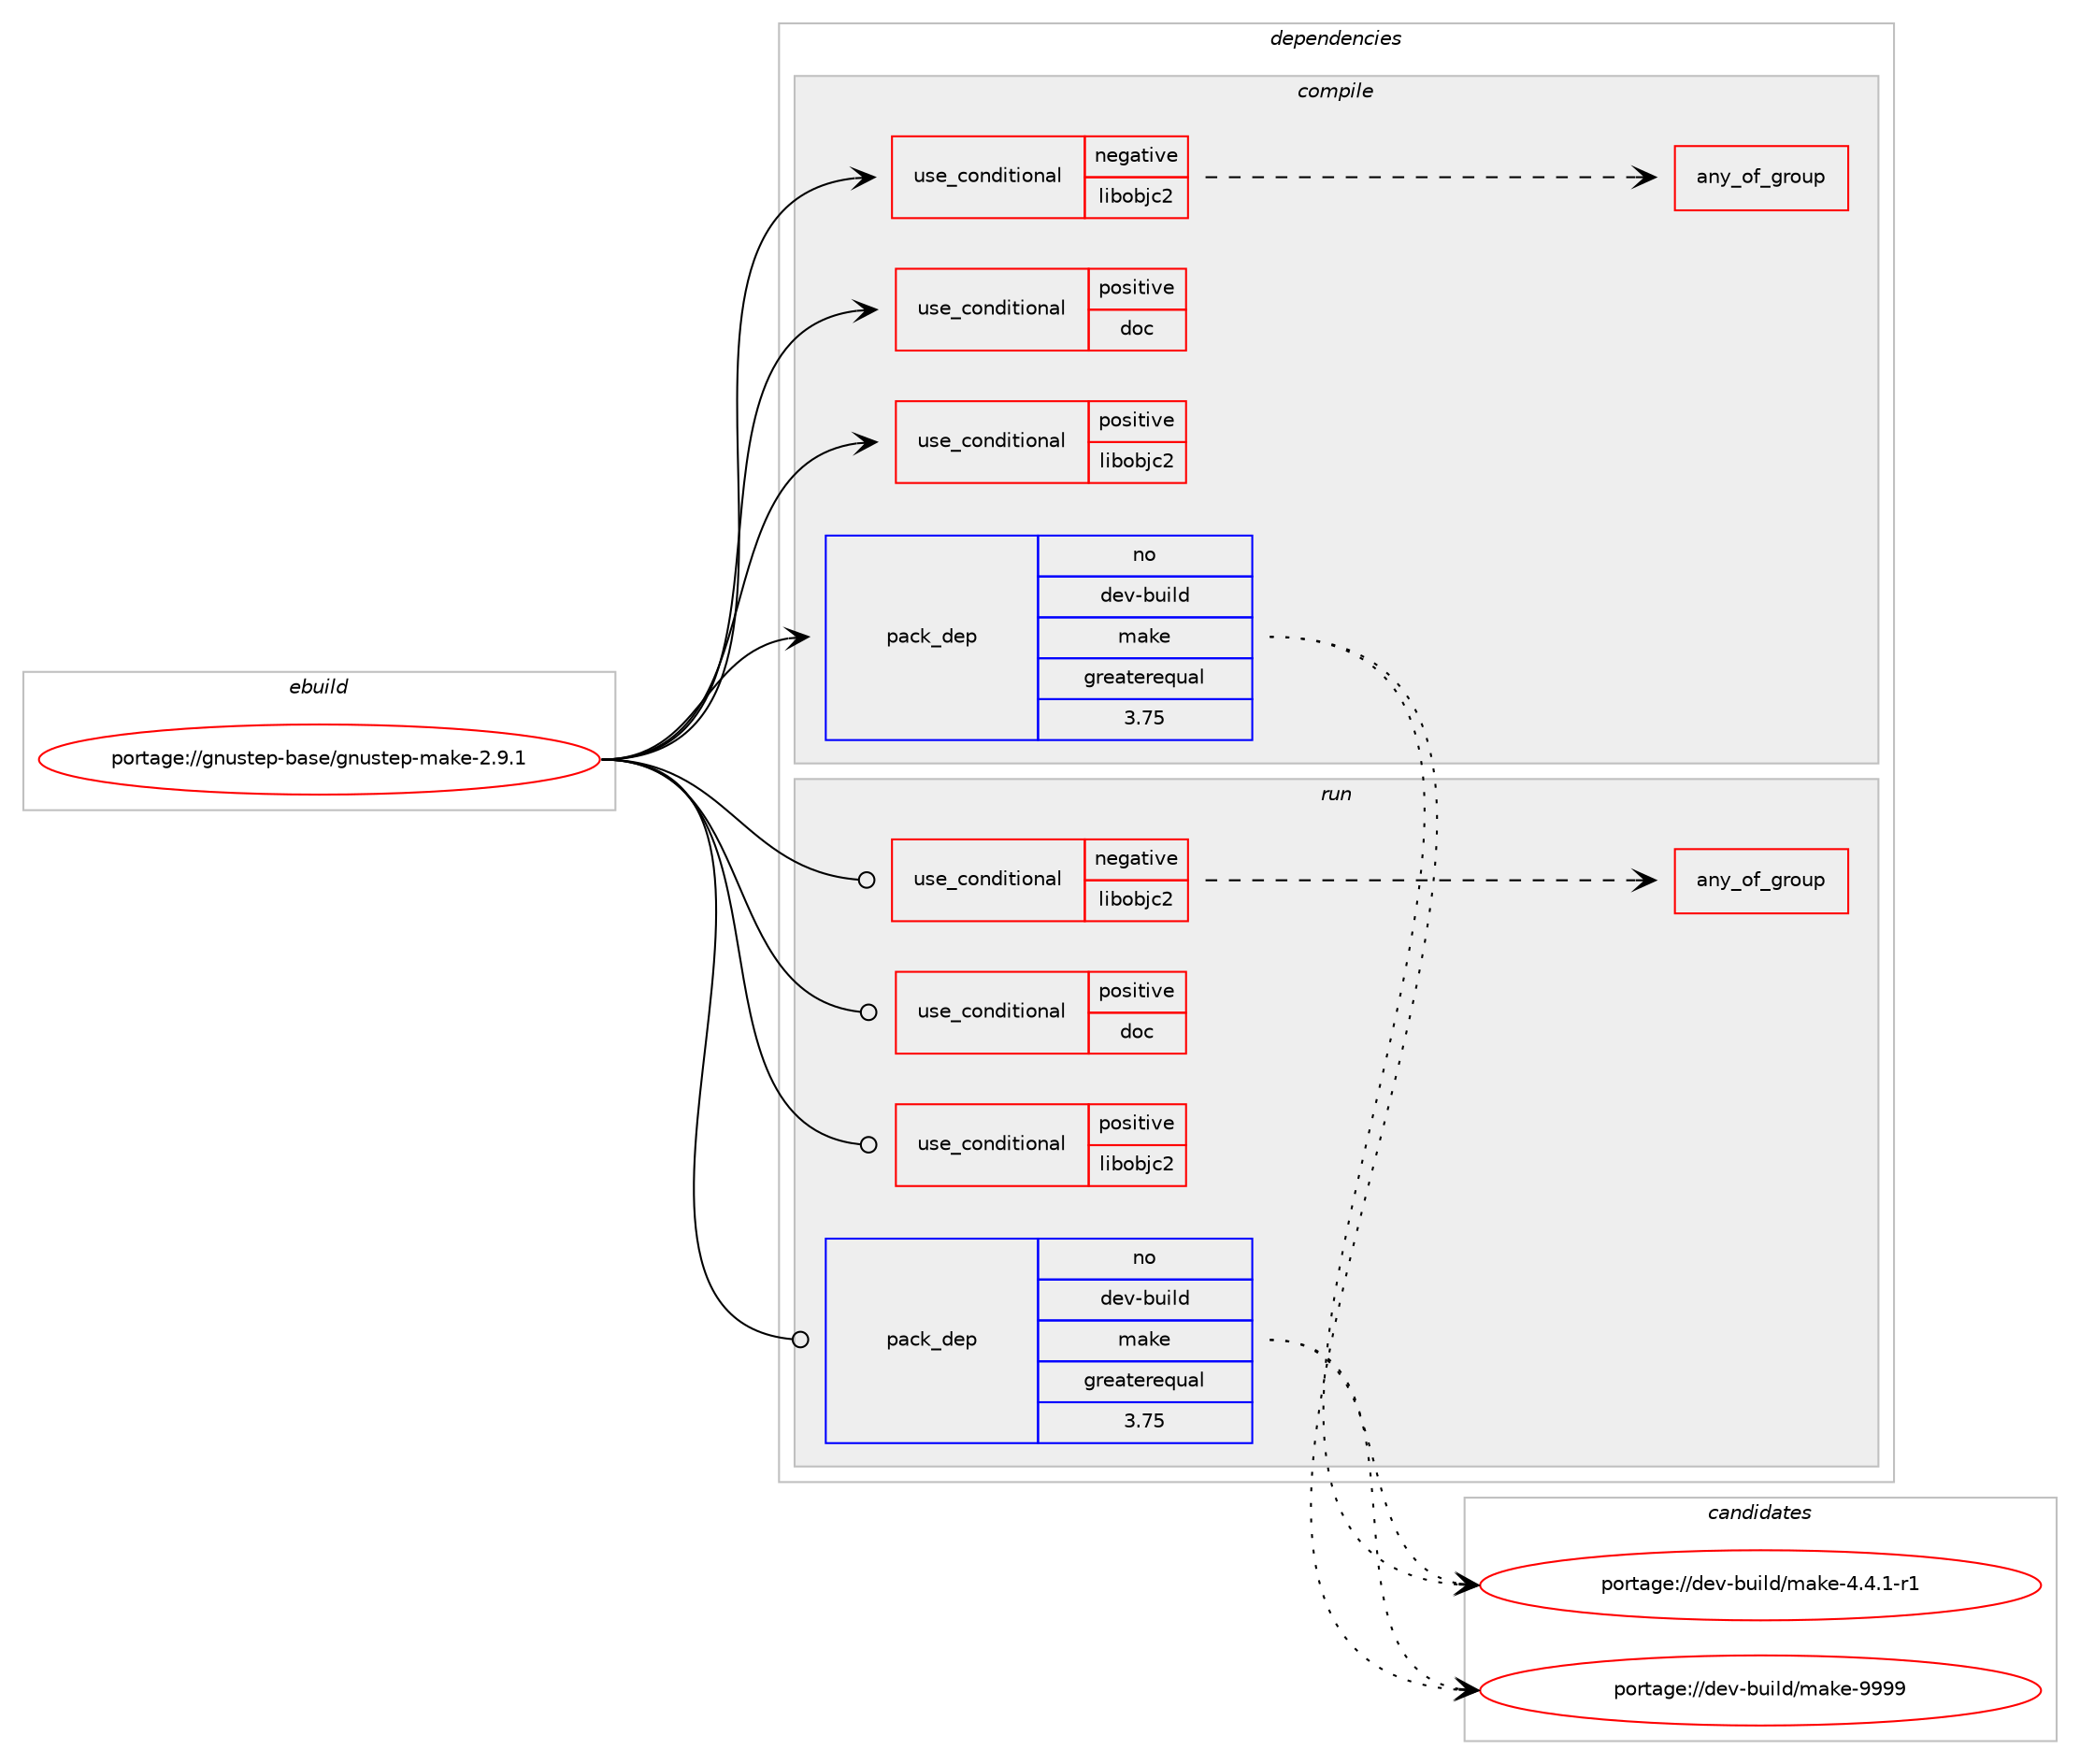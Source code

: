 digraph prolog {

# *************
# Graph options
# *************

newrank=true;
concentrate=true;
compound=true;
graph [rankdir=LR,fontname=Helvetica,fontsize=10,ranksep=1.5];#, ranksep=2.5, nodesep=0.2];
edge  [arrowhead=vee];
node  [fontname=Helvetica,fontsize=10];

# **********
# The ebuild
# **********

subgraph cluster_leftcol {
color=gray;
rank=same;
label=<<i>ebuild</i>>;
id [label="portage://gnustep-base/gnustep-make-2.9.1", color=red, width=4, href="../gnustep-base/gnustep-make-2.9.1.svg"];
}

# ****************
# The dependencies
# ****************

subgraph cluster_midcol {
color=gray;
label=<<i>dependencies</i>>;
subgraph cluster_compile {
fillcolor="#eeeeee";
style=filled;
label=<<i>compile</i>>;
subgraph cond64594 {
dependency120610 [label=<<TABLE BORDER="0" CELLBORDER="1" CELLSPACING="0" CELLPADDING="4"><TR><TD ROWSPAN="3" CELLPADDING="10">use_conditional</TD></TR><TR><TD>negative</TD></TR><TR><TD>libobjc2</TD></TR></TABLE>>, shape=none, color=red];
# *** BEGIN UNKNOWN DEPENDENCY TYPE (TODO) ***
# dependency120610 -> package_dependency(portage://gnustep-base/gnustep-make-2.9.1,install,strong,gnustep-base,libobjc2,none,[,,],[],[])
# *** END UNKNOWN DEPENDENCY TYPE (TODO) ***

subgraph any1372 {
dependency120611 [label=<<TABLE BORDER="0" CELLBORDER="1" CELLSPACING="0" CELLPADDING="4"><TR><TD CELLPADDING="10">any_of_group</TD></TR></TABLE>>, shape=none, color=red];# *** BEGIN UNKNOWN DEPENDENCY TYPE (TODO) ***
# dependency120611 -> package_dependency(portage://gnustep-base/gnustep-make-2.9.1,install,no,sys-devel,gcc,none,[,,],any_different_slot,[use(enable(objc),none)])
# *** END UNKNOWN DEPENDENCY TYPE (TODO) ***

# *** BEGIN UNKNOWN DEPENDENCY TYPE (TODO) ***
# dependency120611 -> package_dependency(portage://gnustep-base/gnustep-make-2.9.1,install,no,sys-devel,clang,none,[,,],any_different_slot,[])
# *** END UNKNOWN DEPENDENCY TYPE (TODO) ***

}
dependency120610:e -> dependency120611:w [weight=20,style="dashed",arrowhead="vee"];
}
id:e -> dependency120610:w [weight=20,style="solid",arrowhead="vee"];
subgraph cond64595 {
dependency120612 [label=<<TABLE BORDER="0" CELLBORDER="1" CELLSPACING="0" CELLPADDING="4"><TR><TD ROWSPAN="3" CELLPADDING="10">use_conditional</TD></TR><TR><TD>positive</TD></TR><TR><TD>doc</TD></TR></TABLE>>, shape=none, color=red];
# *** BEGIN UNKNOWN DEPENDENCY TYPE (TODO) ***
# dependency120612 -> package_dependency(portage://gnustep-base/gnustep-make-2.9.1,install,no,virtual,texi2dvi,none,[,,],[],[])
# *** END UNKNOWN DEPENDENCY TYPE (TODO) ***

# *** BEGIN UNKNOWN DEPENDENCY TYPE (TODO) ***
# dependency120612 -> package_dependency(portage://gnustep-base/gnustep-make-2.9.1,install,no,dev-tex,latex2html,none,[,,],[],[])
# *** END UNKNOWN DEPENDENCY TYPE (TODO) ***

# *** BEGIN UNKNOWN DEPENDENCY TYPE (TODO) ***
# dependency120612 -> package_dependency(portage://gnustep-base/gnustep-make-2.9.1,install,no,app-text,texi2html,none,[,,],[],[])
# *** END UNKNOWN DEPENDENCY TYPE (TODO) ***

}
id:e -> dependency120612:w [weight=20,style="solid",arrowhead="vee"];
subgraph cond64596 {
dependency120613 [label=<<TABLE BORDER="0" CELLBORDER="1" CELLSPACING="0" CELLPADDING="4"><TR><TD ROWSPAN="3" CELLPADDING="10">use_conditional</TD></TR><TR><TD>positive</TD></TR><TR><TD>libobjc2</TD></TR></TABLE>>, shape=none, color=red];
# *** BEGIN UNKNOWN DEPENDENCY TYPE (TODO) ***
# dependency120613 -> package_dependency(portage://gnustep-base/gnustep-make-2.9.1,install,no,gnustep-base,libobjc2,none,[,,],[],[])
# *** END UNKNOWN DEPENDENCY TYPE (TODO) ***

# *** BEGIN UNKNOWN DEPENDENCY TYPE (TODO) ***
# dependency120613 -> package_dependency(portage://gnustep-base/gnustep-make-2.9.1,install,no,sys-devel,clang,none,[,,],any_different_slot,[])
# *** END UNKNOWN DEPENDENCY TYPE (TODO) ***

}
id:e -> dependency120613:w [weight=20,style="solid",arrowhead="vee"];
subgraph pack54492 {
dependency120614 [label=<<TABLE BORDER="0" CELLBORDER="1" CELLSPACING="0" CELLPADDING="4" WIDTH="220"><TR><TD ROWSPAN="6" CELLPADDING="30">pack_dep</TD></TR><TR><TD WIDTH="110">no</TD></TR><TR><TD>dev-build</TD></TR><TR><TD>make</TD></TR><TR><TD>greaterequal</TD></TR><TR><TD>3.75</TD></TR></TABLE>>, shape=none, color=blue];
}
id:e -> dependency120614:w [weight=20,style="solid",arrowhead="vee"];
}
subgraph cluster_compileandrun {
fillcolor="#eeeeee";
style=filled;
label=<<i>compile and run</i>>;
}
subgraph cluster_run {
fillcolor="#eeeeee";
style=filled;
label=<<i>run</i>>;
subgraph cond64597 {
dependency120615 [label=<<TABLE BORDER="0" CELLBORDER="1" CELLSPACING="0" CELLPADDING="4"><TR><TD ROWSPAN="3" CELLPADDING="10">use_conditional</TD></TR><TR><TD>negative</TD></TR><TR><TD>libobjc2</TD></TR></TABLE>>, shape=none, color=red];
# *** BEGIN UNKNOWN DEPENDENCY TYPE (TODO) ***
# dependency120615 -> package_dependency(portage://gnustep-base/gnustep-make-2.9.1,run,strong,gnustep-base,libobjc2,none,[,,],[],[])
# *** END UNKNOWN DEPENDENCY TYPE (TODO) ***

subgraph any1373 {
dependency120616 [label=<<TABLE BORDER="0" CELLBORDER="1" CELLSPACING="0" CELLPADDING="4"><TR><TD CELLPADDING="10">any_of_group</TD></TR></TABLE>>, shape=none, color=red];# *** BEGIN UNKNOWN DEPENDENCY TYPE (TODO) ***
# dependency120616 -> package_dependency(portage://gnustep-base/gnustep-make-2.9.1,run,no,sys-devel,gcc,none,[,,],any_different_slot,[use(enable(objc),none)])
# *** END UNKNOWN DEPENDENCY TYPE (TODO) ***

# *** BEGIN UNKNOWN DEPENDENCY TYPE (TODO) ***
# dependency120616 -> package_dependency(portage://gnustep-base/gnustep-make-2.9.1,run,no,sys-devel,clang,none,[,,],any_different_slot,[])
# *** END UNKNOWN DEPENDENCY TYPE (TODO) ***

}
dependency120615:e -> dependency120616:w [weight=20,style="dashed",arrowhead="vee"];
}
id:e -> dependency120615:w [weight=20,style="solid",arrowhead="odot"];
subgraph cond64598 {
dependency120617 [label=<<TABLE BORDER="0" CELLBORDER="1" CELLSPACING="0" CELLPADDING="4"><TR><TD ROWSPAN="3" CELLPADDING="10">use_conditional</TD></TR><TR><TD>positive</TD></TR><TR><TD>doc</TD></TR></TABLE>>, shape=none, color=red];
# *** BEGIN UNKNOWN DEPENDENCY TYPE (TODO) ***
# dependency120617 -> package_dependency(portage://gnustep-base/gnustep-make-2.9.1,run,no,virtual,texi2dvi,none,[,,],[],[])
# *** END UNKNOWN DEPENDENCY TYPE (TODO) ***

# *** BEGIN UNKNOWN DEPENDENCY TYPE (TODO) ***
# dependency120617 -> package_dependency(portage://gnustep-base/gnustep-make-2.9.1,run,no,dev-tex,latex2html,none,[,,],[],[])
# *** END UNKNOWN DEPENDENCY TYPE (TODO) ***

# *** BEGIN UNKNOWN DEPENDENCY TYPE (TODO) ***
# dependency120617 -> package_dependency(portage://gnustep-base/gnustep-make-2.9.1,run,no,app-text,texi2html,none,[,,],[],[])
# *** END UNKNOWN DEPENDENCY TYPE (TODO) ***

}
id:e -> dependency120617:w [weight=20,style="solid",arrowhead="odot"];
subgraph cond64599 {
dependency120618 [label=<<TABLE BORDER="0" CELLBORDER="1" CELLSPACING="0" CELLPADDING="4"><TR><TD ROWSPAN="3" CELLPADDING="10">use_conditional</TD></TR><TR><TD>positive</TD></TR><TR><TD>libobjc2</TD></TR></TABLE>>, shape=none, color=red];
# *** BEGIN UNKNOWN DEPENDENCY TYPE (TODO) ***
# dependency120618 -> package_dependency(portage://gnustep-base/gnustep-make-2.9.1,run,no,gnustep-base,libobjc2,none,[,,],[],[])
# *** END UNKNOWN DEPENDENCY TYPE (TODO) ***

# *** BEGIN UNKNOWN DEPENDENCY TYPE (TODO) ***
# dependency120618 -> package_dependency(portage://gnustep-base/gnustep-make-2.9.1,run,no,sys-devel,clang,none,[,,],any_different_slot,[])
# *** END UNKNOWN DEPENDENCY TYPE (TODO) ***

}
id:e -> dependency120618:w [weight=20,style="solid",arrowhead="odot"];
subgraph pack54493 {
dependency120619 [label=<<TABLE BORDER="0" CELLBORDER="1" CELLSPACING="0" CELLPADDING="4" WIDTH="220"><TR><TD ROWSPAN="6" CELLPADDING="30">pack_dep</TD></TR><TR><TD WIDTH="110">no</TD></TR><TR><TD>dev-build</TD></TR><TR><TD>make</TD></TR><TR><TD>greaterequal</TD></TR><TR><TD>3.75</TD></TR></TABLE>>, shape=none, color=blue];
}
id:e -> dependency120619:w [weight=20,style="solid",arrowhead="odot"];
}
}

# **************
# The candidates
# **************

subgraph cluster_choices {
rank=same;
color=gray;
label=<<i>candidates</i>>;

subgraph choice54492 {
color=black;
nodesep=1;
choice100101118459811710510810047109971071014552465246494511449 [label="portage://dev-build/make-4.4.1-r1", color=red, width=4,href="../dev-build/make-4.4.1-r1.svg"];
choice100101118459811710510810047109971071014557575757 [label="portage://dev-build/make-9999", color=red, width=4,href="../dev-build/make-9999.svg"];
dependency120614:e -> choice100101118459811710510810047109971071014552465246494511449:w [style=dotted,weight="100"];
dependency120614:e -> choice100101118459811710510810047109971071014557575757:w [style=dotted,weight="100"];
}
subgraph choice54493 {
color=black;
nodesep=1;
choice100101118459811710510810047109971071014552465246494511449 [label="portage://dev-build/make-4.4.1-r1", color=red, width=4,href="../dev-build/make-4.4.1-r1.svg"];
choice100101118459811710510810047109971071014557575757 [label="portage://dev-build/make-9999", color=red, width=4,href="../dev-build/make-9999.svg"];
dependency120619:e -> choice100101118459811710510810047109971071014552465246494511449:w [style=dotted,weight="100"];
dependency120619:e -> choice100101118459811710510810047109971071014557575757:w [style=dotted,weight="100"];
}
}

}
